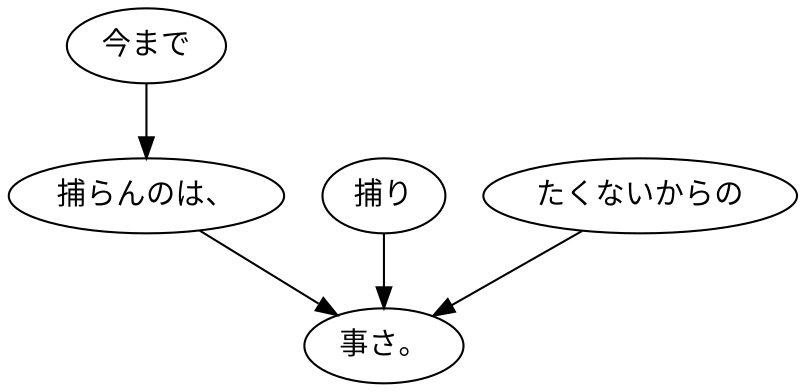 digraph graph3220 {
	node0 [label="今まで"];
	node1 [label="捕らんのは、"];
	node2 [label="捕り"];
	node3 [label="たくないからの"];
	node4 [label="事さ。"];
	node0 -> node1;
	node1 -> node4;
	node2 -> node4;
	node3 -> node4;
}
